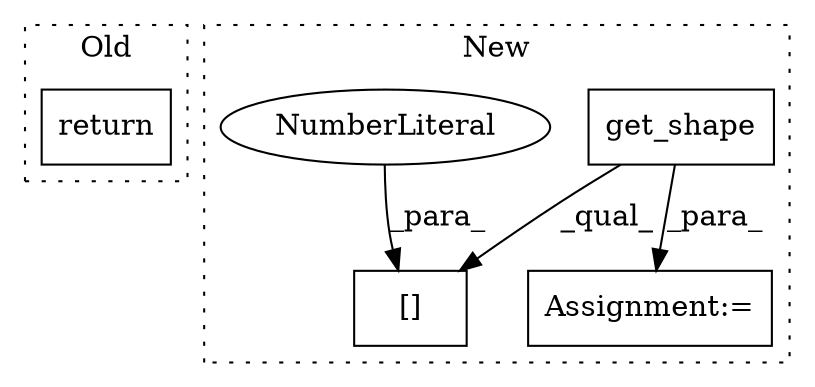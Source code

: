 digraph G {
subgraph cluster0 {
1 [label="return" a="41" s="919" l="7" shape="box"];
label = "Old";
style="dotted";
}
subgraph cluster1 {
2 [label="get_shape" a="32" s="819" l="11" shape="box"];
3 [label="Assignment:=" a="7" s="862" l="1" shape="box"];
4 [label="[]" a="2" s="817,842" l="24,1" shape="box"];
5 [label="NumberLiteral" a="34" s="841" l="1" shape="ellipse"];
label = "New";
style="dotted";
}
2 -> 3 [label="_para_"];
2 -> 4 [label="_qual_"];
5 -> 4 [label="_para_"];
}